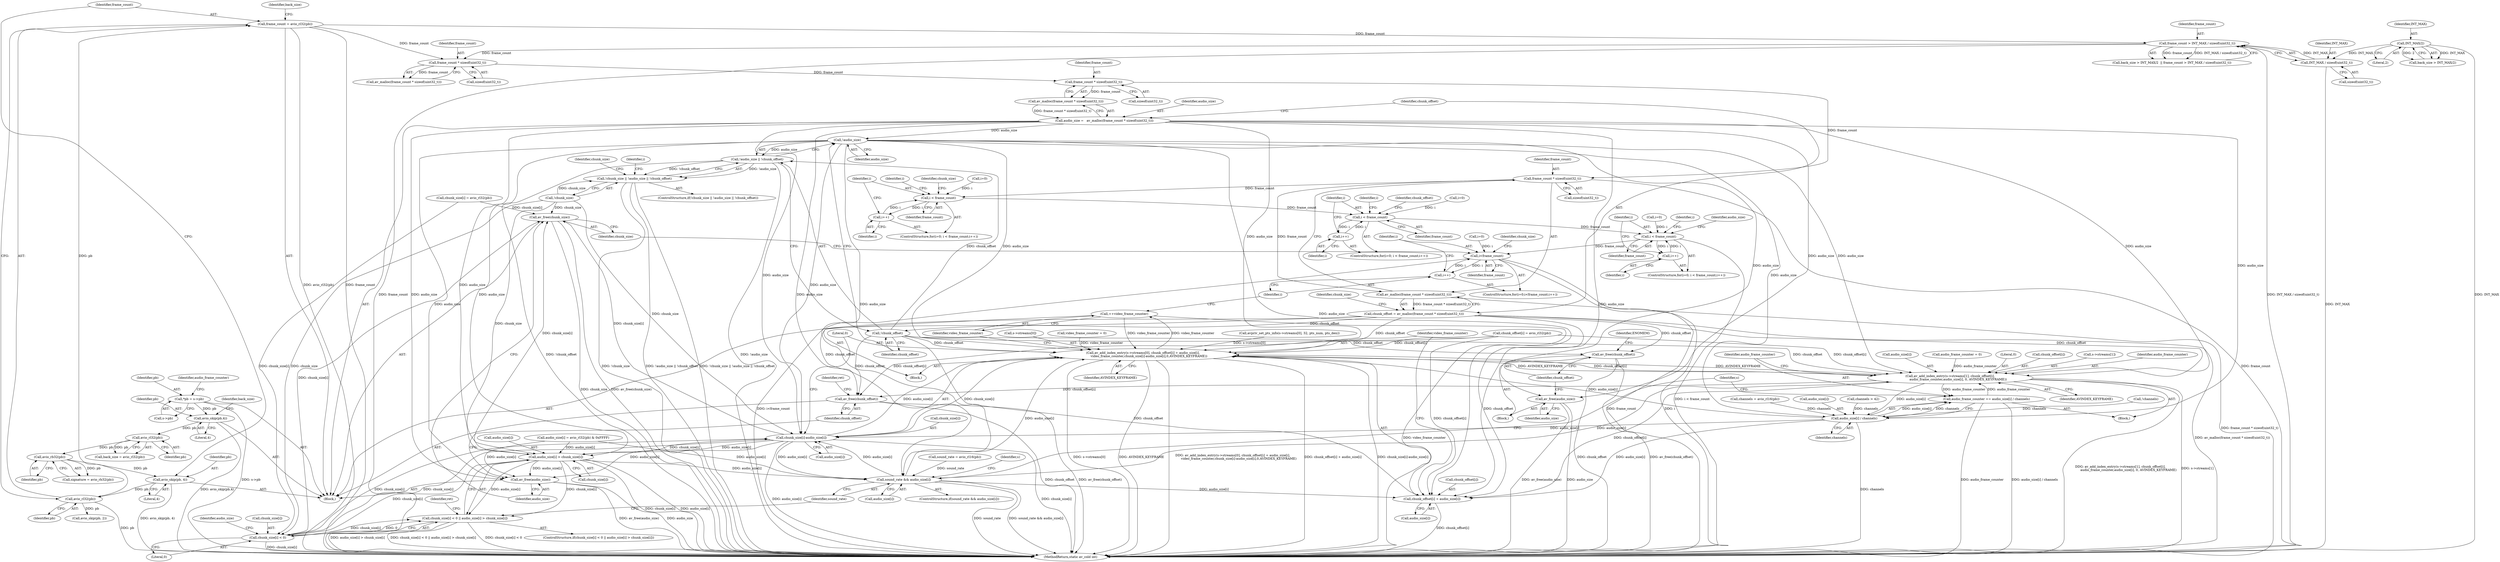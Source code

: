 digraph "0_FFmpeg_96f24d1bee7fe7bac08e2b7c74db1a046c9dc0de@API" {
"1000442" [label="(Call,frame_count * sizeof(uint32_t))"];
"1000435" [label="(Call,frame_count * sizeof(uint32_t))"];
"1000187" [label="(Call,frame_count > INT_MAX / sizeof(uint32_t))"];
"1000176" [label="(Call,frame_count = avio_rl32(pb))"];
"1000178" [label="(Call,avio_rl32(pb))"];
"1000173" [label="(Call,avio_skip(pb, 4))"];
"1000171" [label="(Call,avio_rb32(pb))"];
"1000167" [label="(Call,avio_rl32(pb))"];
"1000162" [label="(Call,avio_skip(pb,4))"];
"1000116" [label="(Call,*pb = s->pb)"];
"1000189" [label="(Call,INT_MAX / sizeof(uint32_t))"];
"1000184" [label="(Call,INT_MAX/2)"];
"1000441" [label="(Call,av_malloc(frame_count * sizeof(uint32_t)))"];
"1000439" [label="(Call,audio_size =   av_malloc(frame_count * sizeof(uint32_t)))"];
"1000458" [label="(Call,!audio_size)"];
"1000457" [label="(Call,!audio_size || !chunk_offset)"];
"1000454" [label="(Call,!chunk_size || !audio_size || !chunk_offset)"];
"1000465" [label="(Call,av_free(audio_size))"];
"1000536" [label="(Call,audio_size[i] > chunk_size[i])"];
"1000530" [label="(Call,chunk_size[i] < 0 || audio_size[i] > chunk_size[i])"];
"1000549" [label="(Call,sound_rate && audio_size[i])"];
"1000555" [label="(Call,av_add_index_entry(s->streams[1], chunk_offset[i],\n                audio_frame_counter,audio_size[i], 0, AVINDEX_KEYFRAME))"];
"1000570" [label="(Call,audio_frame_counter += audio_size[i] / channels)"];
"1000572" [label="(Call,audio_size[i] / channels)"];
"1000577" [label="(Call,av_add_index_entry(s->streams[0], chunk_offset[i] + audio_size[i],\n            video_frame_counter,chunk_size[i]-audio_size[i],0,AVINDEX_KEYFRAME))"];
"1000600" [label="(Call,++video_frame_counter)"];
"1000583" [label="(Call,chunk_offset[i] + audio_size[i])"];
"1000591" [label="(Call,chunk_size[i]-audio_size[i])"];
"1000531" [label="(Call,chunk_size[i] < 0)"];
"1000602" [label="(Call,av_free(chunk_size))"];
"1000604" [label="(Call,av_free(audio_size))"];
"1000606" [label="(Call,av_free(chunk_offset))"];
"1000449" [label="(Call,frame_count * sizeof(uint32_t))"];
"1000448" [label="(Call,av_malloc(frame_count * sizeof(uint32_t)))"];
"1000446" [label="(Call,chunk_offset = av_malloc(frame_count * sizeof(uint32_t)))"];
"1000460" [label="(Call,!chunk_offset)"];
"1000467" [label="(Call,av_free(chunk_offset))"];
"1000476" [label="(Call,i < frame_count)"];
"1000479" [label="(Call,i++)"];
"1000491" [label="(Call,i < frame_count)"];
"1000494" [label="(Call,i++)"];
"1000506" [label="(Call,i < frame_count)"];
"1000509" [label="(Call,i++)"];
"1000523" [label="(Call,i<frame_count)"];
"1000526" [label="(Call,i++)"];
"1000528" [label="(Block,)"];
"1000478" [label="(Identifier,frame_count)"];
"1000504" [label="(Identifier,i)"];
"1000191" [label="(Call,sizeof(uint32_t))"];
"1000444" [label="(Call,sizeof(uint32_t))"];
"1000436" [label="(Identifier,frame_count)"];
"1000533" [label="(Identifier,chunk_size)"];
"1000592" [label="(Call,chunk_size[i])"];
"1000519" [label="(ControlStructure,for(i=0;i<frame_count;i++))"];
"1000198" [label="(Call,sound_rate = avio_rl16(pb))"];
"1000176" [label="(Call,frame_count = avio_rl32(pb))"];
"1000510" [label="(Identifier,i)"];
"1000600" [label="(Call,++video_frame_counter)"];
"1000609" [label="(Identifier,ret)"];
"1000304" [label="(Call,!channels)"];
"1000550" [label="(Identifier,sound_rate)"];
"1000536" [label="(Call,audio_size[i] > chunk_size[i])"];
"1000181" [label="(Call,back_size > INT_MAX/2  || frame_count > INT_MAX / sizeof(uint32_t))"];
"1000190" [label="(Identifier,INT_MAX)"];
"1000591" [label="(Call,chunk_size[i]-audio_size[i])"];
"1000523" [label="(Call,i<frame_count)"];
"1000507" [label="(Identifier,i)"];
"1000610" [label="(MethodReturn,static av_cold int)"];
"1000511" [label="(Call,audio_size[i] = avio_rl32(pb) & 0xFFFF)"];
"1000527" [label="(Identifier,i)"];
"1000572" [label="(Call,audio_size[i] / channels)"];
"1000451" [label="(Call,sizeof(uint32_t))"];
"1000570" [label="(Call,audio_frame_counter += audio_size[i] / channels)"];
"1000206" [label="(Call,channels = avio_rl16(pb))"];
"1000479" [label="(Call,i++)"];
"1000603" [label="(Identifier,chunk_size)"];
"1000573" [label="(Call,audio_size[i])"];
"1000491" [label="(Call,i < frame_count)"];
"1000524" [label="(Identifier,i)"];
"1000551" [label="(Call,audio_size[i])"];
"1000521" [label="(Identifier,i)"];
"1000577" [label="(Call,av_add_index_entry(s->streams[0], chunk_offset[i] + audio_size[i],\n            video_frame_counter,chunk_size[i]-audio_size[i],0,AVINDEX_KEYFRAME))"];
"1000448" [label="(Call,av_malloc(frame_count * sizeof(uint32_t)))"];
"1000165" [label="(Call,back_size = avio_rl32(pb))"];
"1000555" [label="(Call,av_add_index_entry(s->streams[1], chunk_offset[i],\n                audio_frame_counter,audio_size[i], 0, AVINDEX_KEYFRAME))"];
"1000461" [label="(Identifier,chunk_offset)"];
"1000590" [label="(Identifier,video_frame_counter)"];
"1000183" [label="(Identifier,back_size)"];
"1000498" [label="(Identifier,chunk_offset)"];
"1000537" [label="(Call,audio_size[i])"];
"1000495" [label="(Identifier,i)"];
"1000583" [label="(Call,chunk_offset[i] + audio_size[i])"];
"1000443" [label="(Identifier,frame_count)"];
"1000453" [label="(ControlStructure,if(!chunk_size || !audio_size || !chunk_offset))"];
"1000481" [label="(Call,chunk_size[i] = avio_rl32(pb))"];
"1000177" [label="(Identifier,frame_count)"];
"1000558" [label="(Identifier,s)"];
"1000306" [label="(Call,channels > 42)"];
"1000601" [label="(Identifier,video_frame_counter)"];
"1000435" [label="(Call,frame_count * sizeof(uint32_t))"];
"1000584" [label="(Call,chunk_offset[i])"];
"1000456" [label="(Identifier,chunk_size)"];
"1000441" [label="(Call,av_malloc(frame_count * sizeof(uint32_t)))"];
"1000606" [label="(Call,av_free(chunk_offset))"];
"1000540" [label="(Call,chunk_size[i])"];
"1000440" [label="(Identifier,audio_size)"];
"1000167" [label="(Call,avio_rl32(pb))"];
"1000188" [label="(Identifier,frame_count)"];
"1000565" [label="(Call,audio_size[i])"];
"1000477" [label="(Identifier,i)"];
"1000124" [label="(Call,audio_frame_counter = 0)"];
"1000423" [label="(Call,avpriv_set_pts_info(s->streams[0], 32, pts_num, pts_den))"];
"1000459" [label="(Identifier,audio_size)"];
"1000467" [label="(Call,av_free(chunk_offset))"];
"1000185" [label="(Identifier,INT_MAX)"];
"1000548" [label="(ControlStructure,if(sound_rate && audio_size[i]))"];
"1000545" [label="(Identifier,ret)"];
"1000531" [label="(Call,chunk_size[i] < 0)"];
"1000476" [label="(Call,i < frame_count)"];
"1000520" [label="(Call,i=0)"];
"1000171" [label="(Call,avio_rb32(pb))"];
"1000605" [label="(Identifier,audio_size)"];
"1000175" [label="(Literal,4)"];
"1000166" [label="(Identifier,back_size)"];
"1000492" [label="(Identifier,i)"];
"1000174" [label="(Identifier,pb)"];
"1000568" [label="(Literal,0)"];
"1000125" [label="(Identifier,audio_frame_counter)"];
"1000493" [label="(Identifier,frame_count)"];
"1000439" [label="(Call,audio_size =   av_malloc(frame_count * sizeof(uint32_t)))"];
"1000442" [label="(Call,frame_count * sizeof(uint32_t))"];
"1000496" [label="(Call,chunk_offset[i] = avio_rl32(pb))"];
"1000538" [label="(Identifier,audio_size)"];
"1000195" [label="(Call,avio_skip(pb, 2))"];
"1000488" [label="(Call,i=0)"];
"1000599" [label="(Identifier,AVINDEX_KEYFRAME)"];
"1000182" [label="(Call,back_size > INT_MAX/2)"];
"1000595" [label="(Call,audio_size[i])"];
"1000468" [label="(Identifier,chunk_offset)"];
"1000487" [label="(ControlStructure,for(i=0; i < frame_count;i++))"];
"1000532" [label="(Call,chunk_size[i])"];
"1000179" [label="(Identifier,pb)"];
"1000513" [label="(Identifier,audio_size)"];
"1000580" [label="(Identifier,s)"];
"1000434" [label="(Call,av_malloc(frame_count * sizeof(uint32_t)))"];
"1000189" [label="(Call,INT_MAX / sizeof(uint32_t))"];
"1000454" [label="(Call,!chunk_size || !audio_size || !chunk_offset)"];
"1000530" [label="(Call,chunk_size[i] < 0 || audio_size[i] > chunk_size[i])"];
"1000187" [label="(Call,frame_count > INT_MAX / sizeof(uint32_t))"];
"1000437" [label="(Call,sizeof(uint32_t))"];
"1000162" [label="(Call,avio_skip(pb,4))"];
"1000184" [label="(Call,INT_MAX/2)"];
"1000607" [label="(Identifier,chunk_offset)"];
"1000117" [label="(Identifier,pb)"];
"1000578" [label="(Call,s->streams[0])"];
"1000169" [label="(Call,signature = avio_rb32(pb))"];
"1000508" [label="(Identifier,frame_count)"];
"1000455" [label="(Call,!chunk_size)"];
"1000561" [label="(Call,chunk_offset[i])"];
"1000460" [label="(Call,!chunk_offset)"];
"1000450" [label="(Identifier,frame_count)"];
"1000473" [label="(Call,i=0)"];
"1000458" [label="(Call,!audio_size)"];
"1000598" [label="(Literal,0)"];
"1000587" [label="(Call,audio_size[i])"];
"1000526" [label="(Call,i++)"];
"1000449" [label="(Call,frame_count * sizeof(uint32_t))"];
"1000128" [label="(Call,video_frame_counter = 0)"];
"1000471" [label="(Identifier,ENOMEM)"];
"1000186" [label="(Literal,2)"];
"1000576" [label="(Identifier,channels)"];
"1000489" [label="(Identifier,i)"];
"1000164" [label="(Literal,4)"];
"1000556" [label="(Call,s->streams[1])"];
"1000535" [label="(Literal,0)"];
"1000554" [label="(Block,)"];
"1000494" [label="(Call,i++)"];
"1000506" [label="(Call,i < frame_count)"];
"1000163" [label="(Identifier,pb)"];
"1000446" [label="(Call,chunk_offset = av_malloc(frame_count * sizeof(uint32_t)))"];
"1000465" [label="(Call,av_free(audio_size))"];
"1000173" [label="(Call,avio_skip(pb, 4))"];
"1000483" [label="(Identifier,chunk_size)"];
"1000462" [label="(Block,)"];
"1000472" [label="(ControlStructure,for(i=0; i < frame_count;i++))"];
"1000114" [label="(Block,)"];
"1000529" [label="(ControlStructure,if(chunk_size[i] < 0 || audio_size[i] > chunk_size[i]))"];
"1000503" [label="(Call,i=0)"];
"1000549" [label="(Call,sound_rate && audio_size[i])"];
"1000457" [label="(Call,!audio_size || !chunk_offset)"];
"1000464" [label="(Identifier,chunk_size)"];
"1000602" [label="(Call,av_free(chunk_size))"];
"1000525" [label="(Identifier,frame_count)"];
"1000466" [label="(Identifier,audio_size)"];
"1000502" [label="(ControlStructure,for(i=0; i < frame_count;i++))"];
"1000178" [label="(Call,avio_rl32(pb))"];
"1000474" [label="(Identifier,i)"];
"1000447" [label="(Identifier,chunk_offset)"];
"1000509" [label="(Call,i++)"];
"1000480" [label="(Identifier,i)"];
"1000604" [label="(Call,av_free(audio_size))"];
"1000564" [label="(Identifier,audio_frame_counter)"];
"1000116" [label="(Call,*pb = s->pb)"];
"1000569" [label="(Identifier,AVINDEX_KEYFRAME)"];
"1000168" [label="(Identifier,pb)"];
"1000571" [label="(Identifier,audio_frame_counter)"];
"1000172" [label="(Identifier,pb)"];
"1000118" [label="(Call,s->pb)"];
"1000442" -> "1000441"  [label="AST: "];
"1000442" -> "1000444"  [label="CFG: "];
"1000443" -> "1000442"  [label="AST: "];
"1000444" -> "1000442"  [label="AST: "];
"1000441" -> "1000442"  [label="CFG: "];
"1000442" -> "1000441"  [label="DDG: frame_count"];
"1000435" -> "1000442"  [label="DDG: frame_count"];
"1000442" -> "1000449"  [label="DDG: frame_count"];
"1000435" -> "1000434"  [label="AST: "];
"1000435" -> "1000437"  [label="CFG: "];
"1000436" -> "1000435"  [label="AST: "];
"1000437" -> "1000435"  [label="AST: "];
"1000434" -> "1000435"  [label="CFG: "];
"1000435" -> "1000434"  [label="DDG: frame_count"];
"1000187" -> "1000435"  [label="DDG: frame_count"];
"1000176" -> "1000435"  [label="DDG: frame_count"];
"1000187" -> "1000181"  [label="AST: "];
"1000187" -> "1000189"  [label="CFG: "];
"1000188" -> "1000187"  [label="AST: "];
"1000189" -> "1000187"  [label="AST: "];
"1000181" -> "1000187"  [label="CFG: "];
"1000187" -> "1000610"  [label="DDG: frame_count"];
"1000187" -> "1000610"  [label="DDG: INT_MAX / sizeof(uint32_t)"];
"1000187" -> "1000181"  [label="DDG: frame_count"];
"1000187" -> "1000181"  [label="DDG: INT_MAX / sizeof(uint32_t)"];
"1000176" -> "1000187"  [label="DDG: frame_count"];
"1000189" -> "1000187"  [label="DDG: INT_MAX"];
"1000176" -> "1000114"  [label="AST: "];
"1000176" -> "1000178"  [label="CFG: "];
"1000177" -> "1000176"  [label="AST: "];
"1000178" -> "1000176"  [label="AST: "];
"1000183" -> "1000176"  [label="CFG: "];
"1000176" -> "1000610"  [label="DDG: avio_rl32(pb)"];
"1000176" -> "1000610"  [label="DDG: frame_count"];
"1000178" -> "1000176"  [label="DDG: pb"];
"1000178" -> "1000179"  [label="CFG: "];
"1000179" -> "1000178"  [label="AST: "];
"1000178" -> "1000610"  [label="DDG: pb"];
"1000173" -> "1000178"  [label="DDG: pb"];
"1000178" -> "1000195"  [label="DDG: pb"];
"1000173" -> "1000114"  [label="AST: "];
"1000173" -> "1000175"  [label="CFG: "];
"1000174" -> "1000173"  [label="AST: "];
"1000175" -> "1000173"  [label="AST: "];
"1000177" -> "1000173"  [label="CFG: "];
"1000173" -> "1000610"  [label="DDG: avio_skip(pb, 4)"];
"1000171" -> "1000173"  [label="DDG: pb"];
"1000171" -> "1000169"  [label="AST: "];
"1000171" -> "1000172"  [label="CFG: "];
"1000172" -> "1000171"  [label="AST: "];
"1000169" -> "1000171"  [label="CFG: "];
"1000171" -> "1000169"  [label="DDG: pb"];
"1000167" -> "1000171"  [label="DDG: pb"];
"1000167" -> "1000165"  [label="AST: "];
"1000167" -> "1000168"  [label="CFG: "];
"1000168" -> "1000167"  [label="AST: "];
"1000165" -> "1000167"  [label="CFG: "];
"1000167" -> "1000165"  [label="DDG: pb"];
"1000162" -> "1000167"  [label="DDG: pb"];
"1000162" -> "1000114"  [label="AST: "];
"1000162" -> "1000164"  [label="CFG: "];
"1000163" -> "1000162"  [label="AST: "];
"1000164" -> "1000162"  [label="AST: "];
"1000166" -> "1000162"  [label="CFG: "];
"1000162" -> "1000610"  [label="DDG: avio_skip(pb,4)"];
"1000116" -> "1000162"  [label="DDG: pb"];
"1000116" -> "1000114"  [label="AST: "];
"1000116" -> "1000118"  [label="CFG: "];
"1000117" -> "1000116"  [label="AST: "];
"1000118" -> "1000116"  [label="AST: "];
"1000125" -> "1000116"  [label="CFG: "];
"1000116" -> "1000610"  [label="DDG: s->pb"];
"1000189" -> "1000191"  [label="CFG: "];
"1000190" -> "1000189"  [label="AST: "];
"1000191" -> "1000189"  [label="AST: "];
"1000189" -> "1000610"  [label="DDG: INT_MAX"];
"1000184" -> "1000189"  [label="DDG: INT_MAX"];
"1000184" -> "1000182"  [label="AST: "];
"1000184" -> "1000186"  [label="CFG: "];
"1000185" -> "1000184"  [label="AST: "];
"1000186" -> "1000184"  [label="AST: "];
"1000182" -> "1000184"  [label="CFG: "];
"1000184" -> "1000610"  [label="DDG: INT_MAX"];
"1000184" -> "1000182"  [label="DDG: INT_MAX"];
"1000184" -> "1000182"  [label="DDG: 2"];
"1000441" -> "1000439"  [label="AST: "];
"1000439" -> "1000441"  [label="CFG: "];
"1000441" -> "1000439"  [label="DDG: frame_count * sizeof(uint32_t)"];
"1000439" -> "1000114"  [label="AST: "];
"1000440" -> "1000439"  [label="AST: "];
"1000447" -> "1000439"  [label="CFG: "];
"1000439" -> "1000458"  [label="DDG: audio_size"];
"1000439" -> "1000465"  [label="DDG: audio_size"];
"1000439" -> "1000536"  [label="DDG: audio_size"];
"1000439" -> "1000549"  [label="DDG: audio_size"];
"1000439" -> "1000555"  [label="DDG: audio_size"];
"1000439" -> "1000572"  [label="DDG: audio_size"];
"1000439" -> "1000577"  [label="DDG: audio_size"];
"1000439" -> "1000583"  [label="DDG: audio_size"];
"1000439" -> "1000591"  [label="DDG: audio_size"];
"1000439" -> "1000604"  [label="DDG: audio_size"];
"1000458" -> "1000457"  [label="AST: "];
"1000458" -> "1000459"  [label="CFG: "];
"1000459" -> "1000458"  [label="AST: "];
"1000461" -> "1000458"  [label="CFG: "];
"1000457" -> "1000458"  [label="CFG: "];
"1000458" -> "1000457"  [label="DDG: audio_size"];
"1000458" -> "1000465"  [label="DDG: audio_size"];
"1000458" -> "1000536"  [label="DDG: audio_size"];
"1000458" -> "1000549"  [label="DDG: audio_size"];
"1000458" -> "1000555"  [label="DDG: audio_size"];
"1000458" -> "1000572"  [label="DDG: audio_size"];
"1000458" -> "1000577"  [label="DDG: audio_size"];
"1000458" -> "1000583"  [label="DDG: audio_size"];
"1000458" -> "1000591"  [label="DDG: audio_size"];
"1000458" -> "1000604"  [label="DDG: audio_size"];
"1000457" -> "1000454"  [label="AST: "];
"1000457" -> "1000460"  [label="CFG: "];
"1000460" -> "1000457"  [label="AST: "];
"1000454" -> "1000457"  [label="CFG: "];
"1000457" -> "1000610"  [label="DDG: !chunk_offset"];
"1000457" -> "1000610"  [label="DDG: !audio_size"];
"1000457" -> "1000454"  [label="DDG: !audio_size"];
"1000457" -> "1000454"  [label="DDG: !chunk_offset"];
"1000460" -> "1000457"  [label="DDG: chunk_offset"];
"1000454" -> "1000453"  [label="AST: "];
"1000454" -> "1000455"  [label="CFG: "];
"1000455" -> "1000454"  [label="AST: "];
"1000464" -> "1000454"  [label="CFG: "];
"1000474" -> "1000454"  [label="CFG: "];
"1000454" -> "1000610"  [label="DDG: !chunk_size"];
"1000454" -> "1000610"  [label="DDG: !audio_size || !chunk_offset"];
"1000454" -> "1000610"  [label="DDG: !chunk_size || !audio_size || !chunk_offset"];
"1000455" -> "1000454"  [label="DDG: chunk_size"];
"1000465" -> "1000462"  [label="AST: "];
"1000465" -> "1000466"  [label="CFG: "];
"1000466" -> "1000465"  [label="AST: "];
"1000468" -> "1000465"  [label="CFG: "];
"1000465" -> "1000610"  [label="DDG: av_free(audio_size)"];
"1000465" -> "1000610"  [label="DDG: audio_size"];
"1000536" -> "1000530"  [label="AST: "];
"1000536" -> "1000540"  [label="CFG: "];
"1000537" -> "1000536"  [label="AST: "];
"1000540" -> "1000536"  [label="AST: "];
"1000530" -> "1000536"  [label="CFG: "];
"1000536" -> "1000610"  [label="DDG: chunk_size[i]"];
"1000536" -> "1000610"  [label="DDG: audio_size[i]"];
"1000536" -> "1000530"  [label="DDG: audio_size[i]"];
"1000536" -> "1000530"  [label="DDG: chunk_size[i]"];
"1000591" -> "1000536"  [label="DDG: audio_size[i]"];
"1000511" -> "1000536"  [label="DDG: audio_size[i]"];
"1000531" -> "1000536"  [label="DDG: chunk_size[i]"];
"1000455" -> "1000536"  [label="DDG: chunk_size"];
"1000536" -> "1000549"  [label="DDG: audio_size[i]"];
"1000536" -> "1000591"  [label="DDG: chunk_size[i]"];
"1000536" -> "1000602"  [label="DDG: chunk_size[i]"];
"1000536" -> "1000604"  [label="DDG: audio_size[i]"];
"1000530" -> "1000529"  [label="AST: "];
"1000530" -> "1000531"  [label="CFG: "];
"1000531" -> "1000530"  [label="AST: "];
"1000545" -> "1000530"  [label="CFG: "];
"1000550" -> "1000530"  [label="CFG: "];
"1000530" -> "1000610"  [label="DDG: chunk_size[i] < 0"];
"1000530" -> "1000610"  [label="DDG: audio_size[i] > chunk_size[i]"];
"1000530" -> "1000610"  [label="DDG: chunk_size[i] < 0 || audio_size[i] > chunk_size[i]"];
"1000531" -> "1000530"  [label="DDG: chunk_size[i]"];
"1000531" -> "1000530"  [label="DDG: 0"];
"1000549" -> "1000548"  [label="AST: "];
"1000549" -> "1000550"  [label="CFG: "];
"1000549" -> "1000551"  [label="CFG: "];
"1000550" -> "1000549"  [label="AST: "];
"1000551" -> "1000549"  [label="AST: "];
"1000558" -> "1000549"  [label="CFG: "];
"1000580" -> "1000549"  [label="CFG: "];
"1000549" -> "1000610"  [label="DDG: sound_rate"];
"1000549" -> "1000610"  [label="DDG: sound_rate && audio_size[i]"];
"1000198" -> "1000549"  [label="DDG: sound_rate"];
"1000591" -> "1000549"  [label="DDG: audio_size[i]"];
"1000511" -> "1000549"  [label="DDG: audio_size[i]"];
"1000549" -> "1000555"  [label="DDG: audio_size[i]"];
"1000549" -> "1000577"  [label="DDG: audio_size[i]"];
"1000549" -> "1000583"  [label="DDG: audio_size[i]"];
"1000549" -> "1000591"  [label="DDG: audio_size[i]"];
"1000555" -> "1000554"  [label="AST: "];
"1000555" -> "1000569"  [label="CFG: "];
"1000556" -> "1000555"  [label="AST: "];
"1000561" -> "1000555"  [label="AST: "];
"1000564" -> "1000555"  [label="AST: "];
"1000565" -> "1000555"  [label="AST: "];
"1000568" -> "1000555"  [label="AST: "];
"1000569" -> "1000555"  [label="AST: "];
"1000571" -> "1000555"  [label="CFG: "];
"1000555" -> "1000610"  [label="DDG: av_add_index_entry(s->streams[1], chunk_offset[i],\n                audio_frame_counter,audio_size[i], 0, AVINDEX_KEYFRAME)"];
"1000555" -> "1000610"  [label="DDG: s->streams[1]"];
"1000460" -> "1000555"  [label="DDG: chunk_offset"];
"1000496" -> "1000555"  [label="DDG: chunk_offset[i]"];
"1000446" -> "1000555"  [label="DDG: chunk_offset"];
"1000124" -> "1000555"  [label="DDG: audio_frame_counter"];
"1000570" -> "1000555"  [label="DDG: audio_frame_counter"];
"1000577" -> "1000555"  [label="DDG: AVINDEX_KEYFRAME"];
"1000555" -> "1000570"  [label="DDG: audio_frame_counter"];
"1000555" -> "1000572"  [label="DDG: audio_size[i]"];
"1000555" -> "1000577"  [label="DDG: chunk_offset[i]"];
"1000555" -> "1000577"  [label="DDG: AVINDEX_KEYFRAME"];
"1000555" -> "1000583"  [label="DDG: chunk_offset[i]"];
"1000555" -> "1000606"  [label="DDG: chunk_offset[i]"];
"1000570" -> "1000554"  [label="AST: "];
"1000570" -> "1000572"  [label="CFG: "];
"1000571" -> "1000570"  [label="AST: "];
"1000572" -> "1000570"  [label="AST: "];
"1000580" -> "1000570"  [label="CFG: "];
"1000570" -> "1000610"  [label="DDG: audio_frame_counter"];
"1000570" -> "1000610"  [label="DDG: audio_size[i] / channels"];
"1000572" -> "1000570"  [label="DDG: audio_size[i]"];
"1000572" -> "1000570"  [label="DDG: channels"];
"1000572" -> "1000576"  [label="CFG: "];
"1000573" -> "1000572"  [label="AST: "];
"1000576" -> "1000572"  [label="AST: "];
"1000572" -> "1000610"  [label="DDG: channels"];
"1000206" -> "1000572"  [label="DDG: channels"];
"1000304" -> "1000572"  [label="DDG: channels"];
"1000306" -> "1000572"  [label="DDG: channels"];
"1000572" -> "1000577"  [label="DDG: audio_size[i]"];
"1000572" -> "1000583"  [label="DDG: audio_size[i]"];
"1000572" -> "1000591"  [label="DDG: audio_size[i]"];
"1000577" -> "1000528"  [label="AST: "];
"1000577" -> "1000599"  [label="CFG: "];
"1000578" -> "1000577"  [label="AST: "];
"1000583" -> "1000577"  [label="AST: "];
"1000590" -> "1000577"  [label="AST: "];
"1000591" -> "1000577"  [label="AST: "];
"1000598" -> "1000577"  [label="AST: "];
"1000599" -> "1000577"  [label="AST: "];
"1000601" -> "1000577"  [label="CFG: "];
"1000577" -> "1000610"  [label="DDG: AVINDEX_KEYFRAME"];
"1000577" -> "1000610"  [label="DDG: av_add_index_entry(s->streams[0], chunk_offset[i] + audio_size[i],\n            video_frame_counter,chunk_size[i]-audio_size[i],0,AVINDEX_KEYFRAME)"];
"1000577" -> "1000610"  [label="DDG: chunk_offset[i] + audio_size[i]"];
"1000577" -> "1000610"  [label="DDG: chunk_size[i]-audio_size[i]"];
"1000577" -> "1000610"  [label="DDG: s->streams[0]"];
"1000423" -> "1000577"  [label="DDG: s->streams[0]"];
"1000460" -> "1000577"  [label="DDG: chunk_offset"];
"1000496" -> "1000577"  [label="DDG: chunk_offset[i]"];
"1000446" -> "1000577"  [label="DDG: chunk_offset"];
"1000128" -> "1000577"  [label="DDG: video_frame_counter"];
"1000600" -> "1000577"  [label="DDG: video_frame_counter"];
"1000591" -> "1000577"  [label="DDG: chunk_size[i]"];
"1000591" -> "1000577"  [label="DDG: audio_size[i]"];
"1000577" -> "1000600"  [label="DDG: video_frame_counter"];
"1000600" -> "1000528"  [label="AST: "];
"1000600" -> "1000601"  [label="CFG: "];
"1000601" -> "1000600"  [label="AST: "];
"1000527" -> "1000600"  [label="CFG: "];
"1000600" -> "1000610"  [label="DDG: video_frame_counter"];
"1000583" -> "1000587"  [label="CFG: "];
"1000584" -> "1000583"  [label="AST: "];
"1000587" -> "1000583"  [label="AST: "];
"1000590" -> "1000583"  [label="CFG: "];
"1000583" -> "1000610"  [label="DDG: chunk_offset[i]"];
"1000460" -> "1000583"  [label="DDG: chunk_offset"];
"1000496" -> "1000583"  [label="DDG: chunk_offset[i]"];
"1000446" -> "1000583"  [label="DDG: chunk_offset"];
"1000591" -> "1000595"  [label="CFG: "];
"1000592" -> "1000591"  [label="AST: "];
"1000595" -> "1000591"  [label="AST: "];
"1000598" -> "1000591"  [label="CFG: "];
"1000591" -> "1000610"  [label="DDG: audio_size[i]"];
"1000591" -> "1000610"  [label="DDG: chunk_size[i]"];
"1000591" -> "1000531"  [label="DDG: chunk_size[i]"];
"1000531" -> "1000591"  [label="DDG: chunk_size[i]"];
"1000455" -> "1000591"  [label="DDG: chunk_size"];
"1000591" -> "1000602"  [label="DDG: chunk_size[i]"];
"1000591" -> "1000604"  [label="DDG: audio_size[i]"];
"1000531" -> "1000535"  [label="CFG: "];
"1000532" -> "1000531"  [label="AST: "];
"1000535" -> "1000531"  [label="AST: "];
"1000538" -> "1000531"  [label="CFG: "];
"1000531" -> "1000610"  [label="DDG: chunk_size[i]"];
"1000455" -> "1000531"  [label="DDG: chunk_size"];
"1000481" -> "1000531"  [label="DDG: chunk_size[i]"];
"1000531" -> "1000602"  [label="DDG: chunk_size[i]"];
"1000602" -> "1000114"  [label="AST: "];
"1000602" -> "1000603"  [label="CFG: "];
"1000603" -> "1000602"  [label="AST: "];
"1000605" -> "1000602"  [label="CFG: "];
"1000602" -> "1000610"  [label="DDG: av_free(chunk_size)"];
"1000602" -> "1000610"  [label="DDG: chunk_size"];
"1000455" -> "1000602"  [label="DDG: chunk_size"];
"1000481" -> "1000602"  [label="DDG: chunk_size[i]"];
"1000604" -> "1000114"  [label="AST: "];
"1000604" -> "1000605"  [label="CFG: "];
"1000605" -> "1000604"  [label="AST: "];
"1000607" -> "1000604"  [label="CFG: "];
"1000604" -> "1000610"  [label="DDG: av_free(audio_size)"];
"1000604" -> "1000610"  [label="DDG: audio_size"];
"1000511" -> "1000604"  [label="DDG: audio_size[i]"];
"1000606" -> "1000114"  [label="AST: "];
"1000606" -> "1000607"  [label="CFG: "];
"1000607" -> "1000606"  [label="AST: "];
"1000609" -> "1000606"  [label="CFG: "];
"1000606" -> "1000610"  [label="DDG: chunk_offset"];
"1000606" -> "1000610"  [label="DDG: av_free(chunk_offset)"];
"1000460" -> "1000606"  [label="DDG: chunk_offset"];
"1000496" -> "1000606"  [label="DDG: chunk_offset[i]"];
"1000446" -> "1000606"  [label="DDG: chunk_offset"];
"1000449" -> "1000448"  [label="AST: "];
"1000449" -> "1000451"  [label="CFG: "];
"1000450" -> "1000449"  [label="AST: "];
"1000451" -> "1000449"  [label="AST: "];
"1000448" -> "1000449"  [label="CFG: "];
"1000449" -> "1000610"  [label="DDG: frame_count"];
"1000449" -> "1000448"  [label="DDG: frame_count"];
"1000449" -> "1000476"  [label="DDG: frame_count"];
"1000448" -> "1000446"  [label="AST: "];
"1000446" -> "1000448"  [label="CFG: "];
"1000448" -> "1000610"  [label="DDG: frame_count * sizeof(uint32_t)"];
"1000448" -> "1000446"  [label="DDG: frame_count * sizeof(uint32_t)"];
"1000446" -> "1000114"  [label="AST: "];
"1000447" -> "1000446"  [label="AST: "];
"1000456" -> "1000446"  [label="CFG: "];
"1000446" -> "1000610"  [label="DDG: av_malloc(frame_count * sizeof(uint32_t))"];
"1000446" -> "1000460"  [label="DDG: chunk_offset"];
"1000446" -> "1000467"  [label="DDG: chunk_offset"];
"1000460" -> "1000461"  [label="CFG: "];
"1000461" -> "1000460"  [label="AST: "];
"1000460" -> "1000467"  [label="DDG: chunk_offset"];
"1000467" -> "1000462"  [label="AST: "];
"1000467" -> "1000468"  [label="CFG: "];
"1000468" -> "1000467"  [label="AST: "];
"1000471" -> "1000467"  [label="CFG: "];
"1000467" -> "1000610"  [label="DDG: chunk_offset"];
"1000467" -> "1000610"  [label="DDG: av_free(chunk_offset)"];
"1000476" -> "1000472"  [label="AST: "];
"1000476" -> "1000478"  [label="CFG: "];
"1000477" -> "1000476"  [label="AST: "];
"1000478" -> "1000476"  [label="AST: "];
"1000483" -> "1000476"  [label="CFG: "];
"1000489" -> "1000476"  [label="CFG: "];
"1000473" -> "1000476"  [label="DDG: i"];
"1000479" -> "1000476"  [label="DDG: i"];
"1000476" -> "1000479"  [label="DDG: i"];
"1000476" -> "1000491"  [label="DDG: frame_count"];
"1000479" -> "1000472"  [label="AST: "];
"1000479" -> "1000480"  [label="CFG: "];
"1000480" -> "1000479"  [label="AST: "];
"1000477" -> "1000479"  [label="CFG: "];
"1000491" -> "1000487"  [label="AST: "];
"1000491" -> "1000493"  [label="CFG: "];
"1000492" -> "1000491"  [label="AST: "];
"1000493" -> "1000491"  [label="AST: "];
"1000498" -> "1000491"  [label="CFG: "];
"1000504" -> "1000491"  [label="CFG: "];
"1000488" -> "1000491"  [label="DDG: i"];
"1000494" -> "1000491"  [label="DDG: i"];
"1000491" -> "1000494"  [label="DDG: i"];
"1000491" -> "1000506"  [label="DDG: frame_count"];
"1000494" -> "1000487"  [label="AST: "];
"1000494" -> "1000495"  [label="CFG: "];
"1000495" -> "1000494"  [label="AST: "];
"1000492" -> "1000494"  [label="CFG: "];
"1000506" -> "1000502"  [label="AST: "];
"1000506" -> "1000508"  [label="CFG: "];
"1000507" -> "1000506"  [label="AST: "];
"1000508" -> "1000506"  [label="AST: "];
"1000513" -> "1000506"  [label="CFG: "];
"1000521" -> "1000506"  [label="CFG: "];
"1000506" -> "1000610"  [label="DDG: i < frame_count"];
"1000503" -> "1000506"  [label="DDG: i"];
"1000509" -> "1000506"  [label="DDG: i"];
"1000506" -> "1000509"  [label="DDG: i"];
"1000506" -> "1000523"  [label="DDG: frame_count"];
"1000509" -> "1000502"  [label="AST: "];
"1000509" -> "1000510"  [label="CFG: "];
"1000510" -> "1000509"  [label="AST: "];
"1000507" -> "1000509"  [label="CFG: "];
"1000523" -> "1000519"  [label="AST: "];
"1000523" -> "1000525"  [label="CFG: "];
"1000524" -> "1000523"  [label="AST: "];
"1000525" -> "1000523"  [label="AST: "];
"1000533" -> "1000523"  [label="CFG: "];
"1000603" -> "1000523"  [label="CFG: "];
"1000523" -> "1000610"  [label="DDG: frame_count"];
"1000523" -> "1000610"  [label="DDG: i"];
"1000523" -> "1000610"  [label="DDG: i<frame_count"];
"1000520" -> "1000523"  [label="DDG: i"];
"1000526" -> "1000523"  [label="DDG: i"];
"1000523" -> "1000526"  [label="DDG: i"];
"1000526" -> "1000519"  [label="AST: "];
"1000526" -> "1000527"  [label="CFG: "];
"1000527" -> "1000526"  [label="AST: "];
"1000524" -> "1000526"  [label="CFG: "];
}
